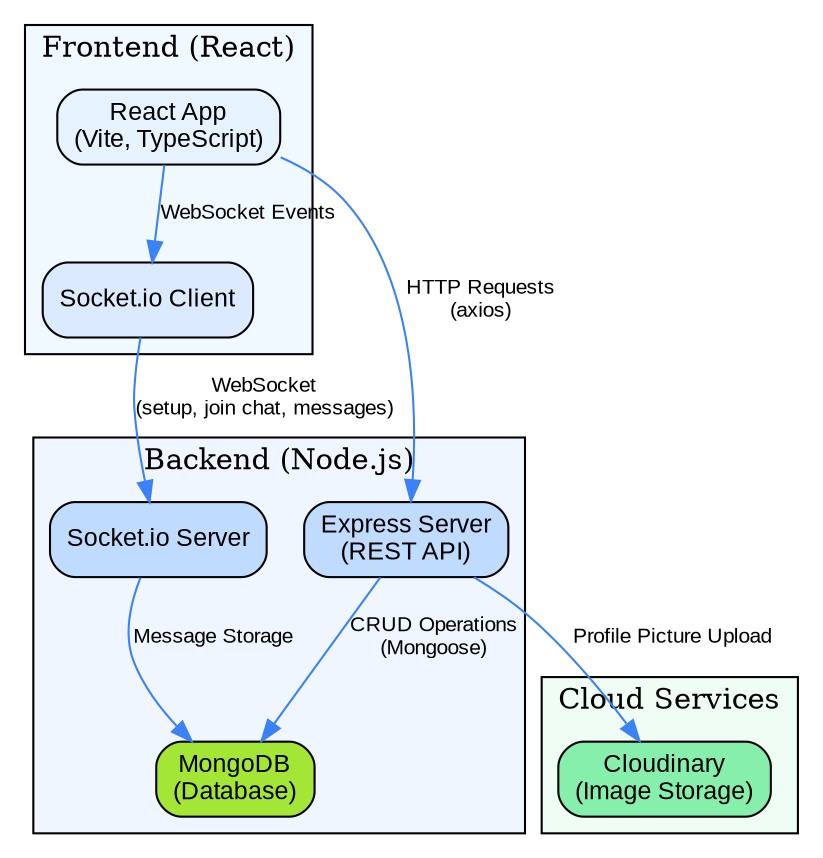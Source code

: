 digraph SystemArchitecture {
    rankdir=TB;
    node [shape=box, style="rounded,filled", fillcolor="#e6f3ff", fontname="Arial", fontsize=12];
    edge [color="#3b82f6", fontname="Arial", fontsize=10];

    subgraph cluster_frontend {
        label="Frontend (React)";
        style=filled;
        fillcolor="#f0f9ff";
        Client [label="React App\n(Vite, TypeScript)"];
        SocketIOClient [label="Socket.io Client", fillcolor="#dbeafe"];
    }

    subgraph cluster_backend {
        label="Backend (Node.js)";
        style=filled;
        fillcolor="#eff6ff";
        Express [label="Express Server\n(REST API)", fillcolor="#bfdbfe"];
        SocketIOServer [label="Socket.io Server", fillcolor="#bfdbfe"];
        MongoDB [label="MongoDB\n(Database)", fillcolor="#a3e635"];
    }

    subgraph cluster_cloud {
        label="Cloud Services";
        style=filled;
        fillcolor="#f0fdf4";
        Cloudinary [label="Cloudinary\n(Image Storage)", fillcolor="#86efac"];
    }

    Client -> Express [label="HTTP Requests\n(axios)"];
    Client -> SocketIOClient [label="WebSocket Events"];
    SocketIOClient -> SocketIOServer [label="WebSocket\n(setup, join chat, messages)"];
    Express -> MongoDB [label="CRUD Operations\n(Mongoose)"];
    SocketIOServer -> MongoDB [label="Message Storage"];
    Express -> Cloudinary [label="Profile Picture Upload"];
}